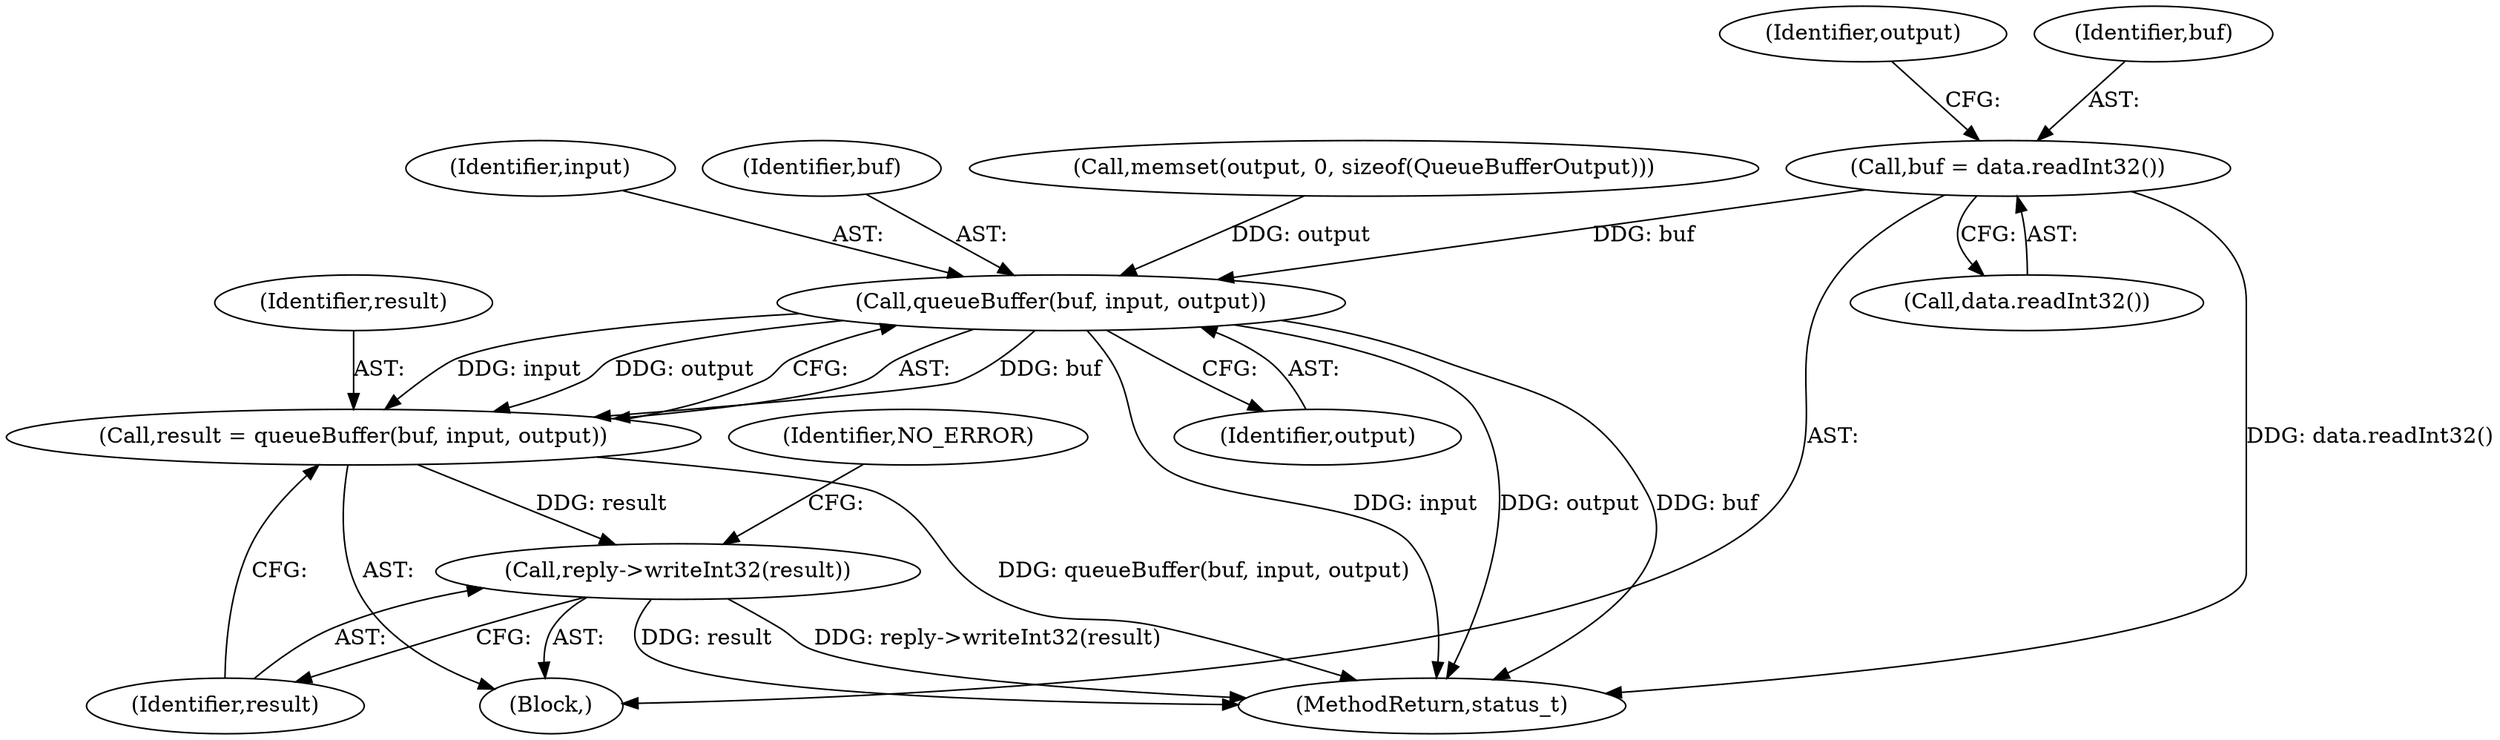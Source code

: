 digraph "0_Android_a30d7d90c4f718e46fb41a99b3d52800e1011b73_0@API" {
"1000334" [label="(Call,buf = data.readInt32())"];
"1000353" [label="(Call,queueBuffer(buf, input, output))"];
"1000351" [label="(Call,result = queueBuffer(buf, input, output))"];
"1000357" [label="(Call,reply->writeInt32(result))"];
"1000596" [label="(MethodReturn,status_t)"];
"1000357" [label="(Call,reply->writeInt32(result))"];
"1000339" [label="(Identifier,output)"];
"1000360" [label="(Identifier,NO_ERROR)"];
"1000336" [label="(Call,data.readInt32())"];
"1000352" [label="(Identifier,result)"];
"1000358" [label="(Identifier,result)"];
"1000353" [label="(Call,queueBuffer(buf, input, output))"];
"1000355" [label="(Identifier,input)"];
"1000354" [label="(Identifier,buf)"];
"1000351" [label="(Call,result = queueBuffer(buf, input, output))"];
"1000334" [label="(Call,buf = data.readInt32())"];
"1000328" [label="(Block,)"];
"1000356" [label="(Identifier,output)"];
"1000335" [label="(Identifier,buf)"];
"1000345" [label="(Call,memset(output, 0, sizeof(QueueBufferOutput)))"];
"1000334" -> "1000328"  [label="AST: "];
"1000334" -> "1000336"  [label="CFG: "];
"1000335" -> "1000334"  [label="AST: "];
"1000336" -> "1000334"  [label="AST: "];
"1000339" -> "1000334"  [label="CFG: "];
"1000334" -> "1000596"  [label="DDG: data.readInt32()"];
"1000334" -> "1000353"  [label="DDG: buf"];
"1000353" -> "1000351"  [label="AST: "];
"1000353" -> "1000356"  [label="CFG: "];
"1000354" -> "1000353"  [label="AST: "];
"1000355" -> "1000353"  [label="AST: "];
"1000356" -> "1000353"  [label="AST: "];
"1000351" -> "1000353"  [label="CFG: "];
"1000353" -> "1000596"  [label="DDG: output"];
"1000353" -> "1000596"  [label="DDG: buf"];
"1000353" -> "1000596"  [label="DDG: input"];
"1000353" -> "1000351"  [label="DDG: buf"];
"1000353" -> "1000351"  [label="DDG: input"];
"1000353" -> "1000351"  [label="DDG: output"];
"1000345" -> "1000353"  [label="DDG: output"];
"1000351" -> "1000328"  [label="AST: "];
"1000352" -> "1000351"  [label="AST: "];
"1000358" -> "1000351"  [label="CFG: "];
"1000351" -> "1000596"  [label="DDG: queueBuffer(buf, input, output)"];
"1000351" -> "1000357"  [label="DDG: result"];
"1000357" -> "1000328"  [label="AST: "];
"1000357" -> "1000358"  [label="CFG: "];
"1000358" -> "1000357"  [label="AST: "];
"1000360" -> "1000357"  [label="CFG: "];
"1000357" -> "1000596"  [label="DDG: reply->writeInt32(result)"];
"1000357" -> "1000596"  [label="DDG: result"];
}
